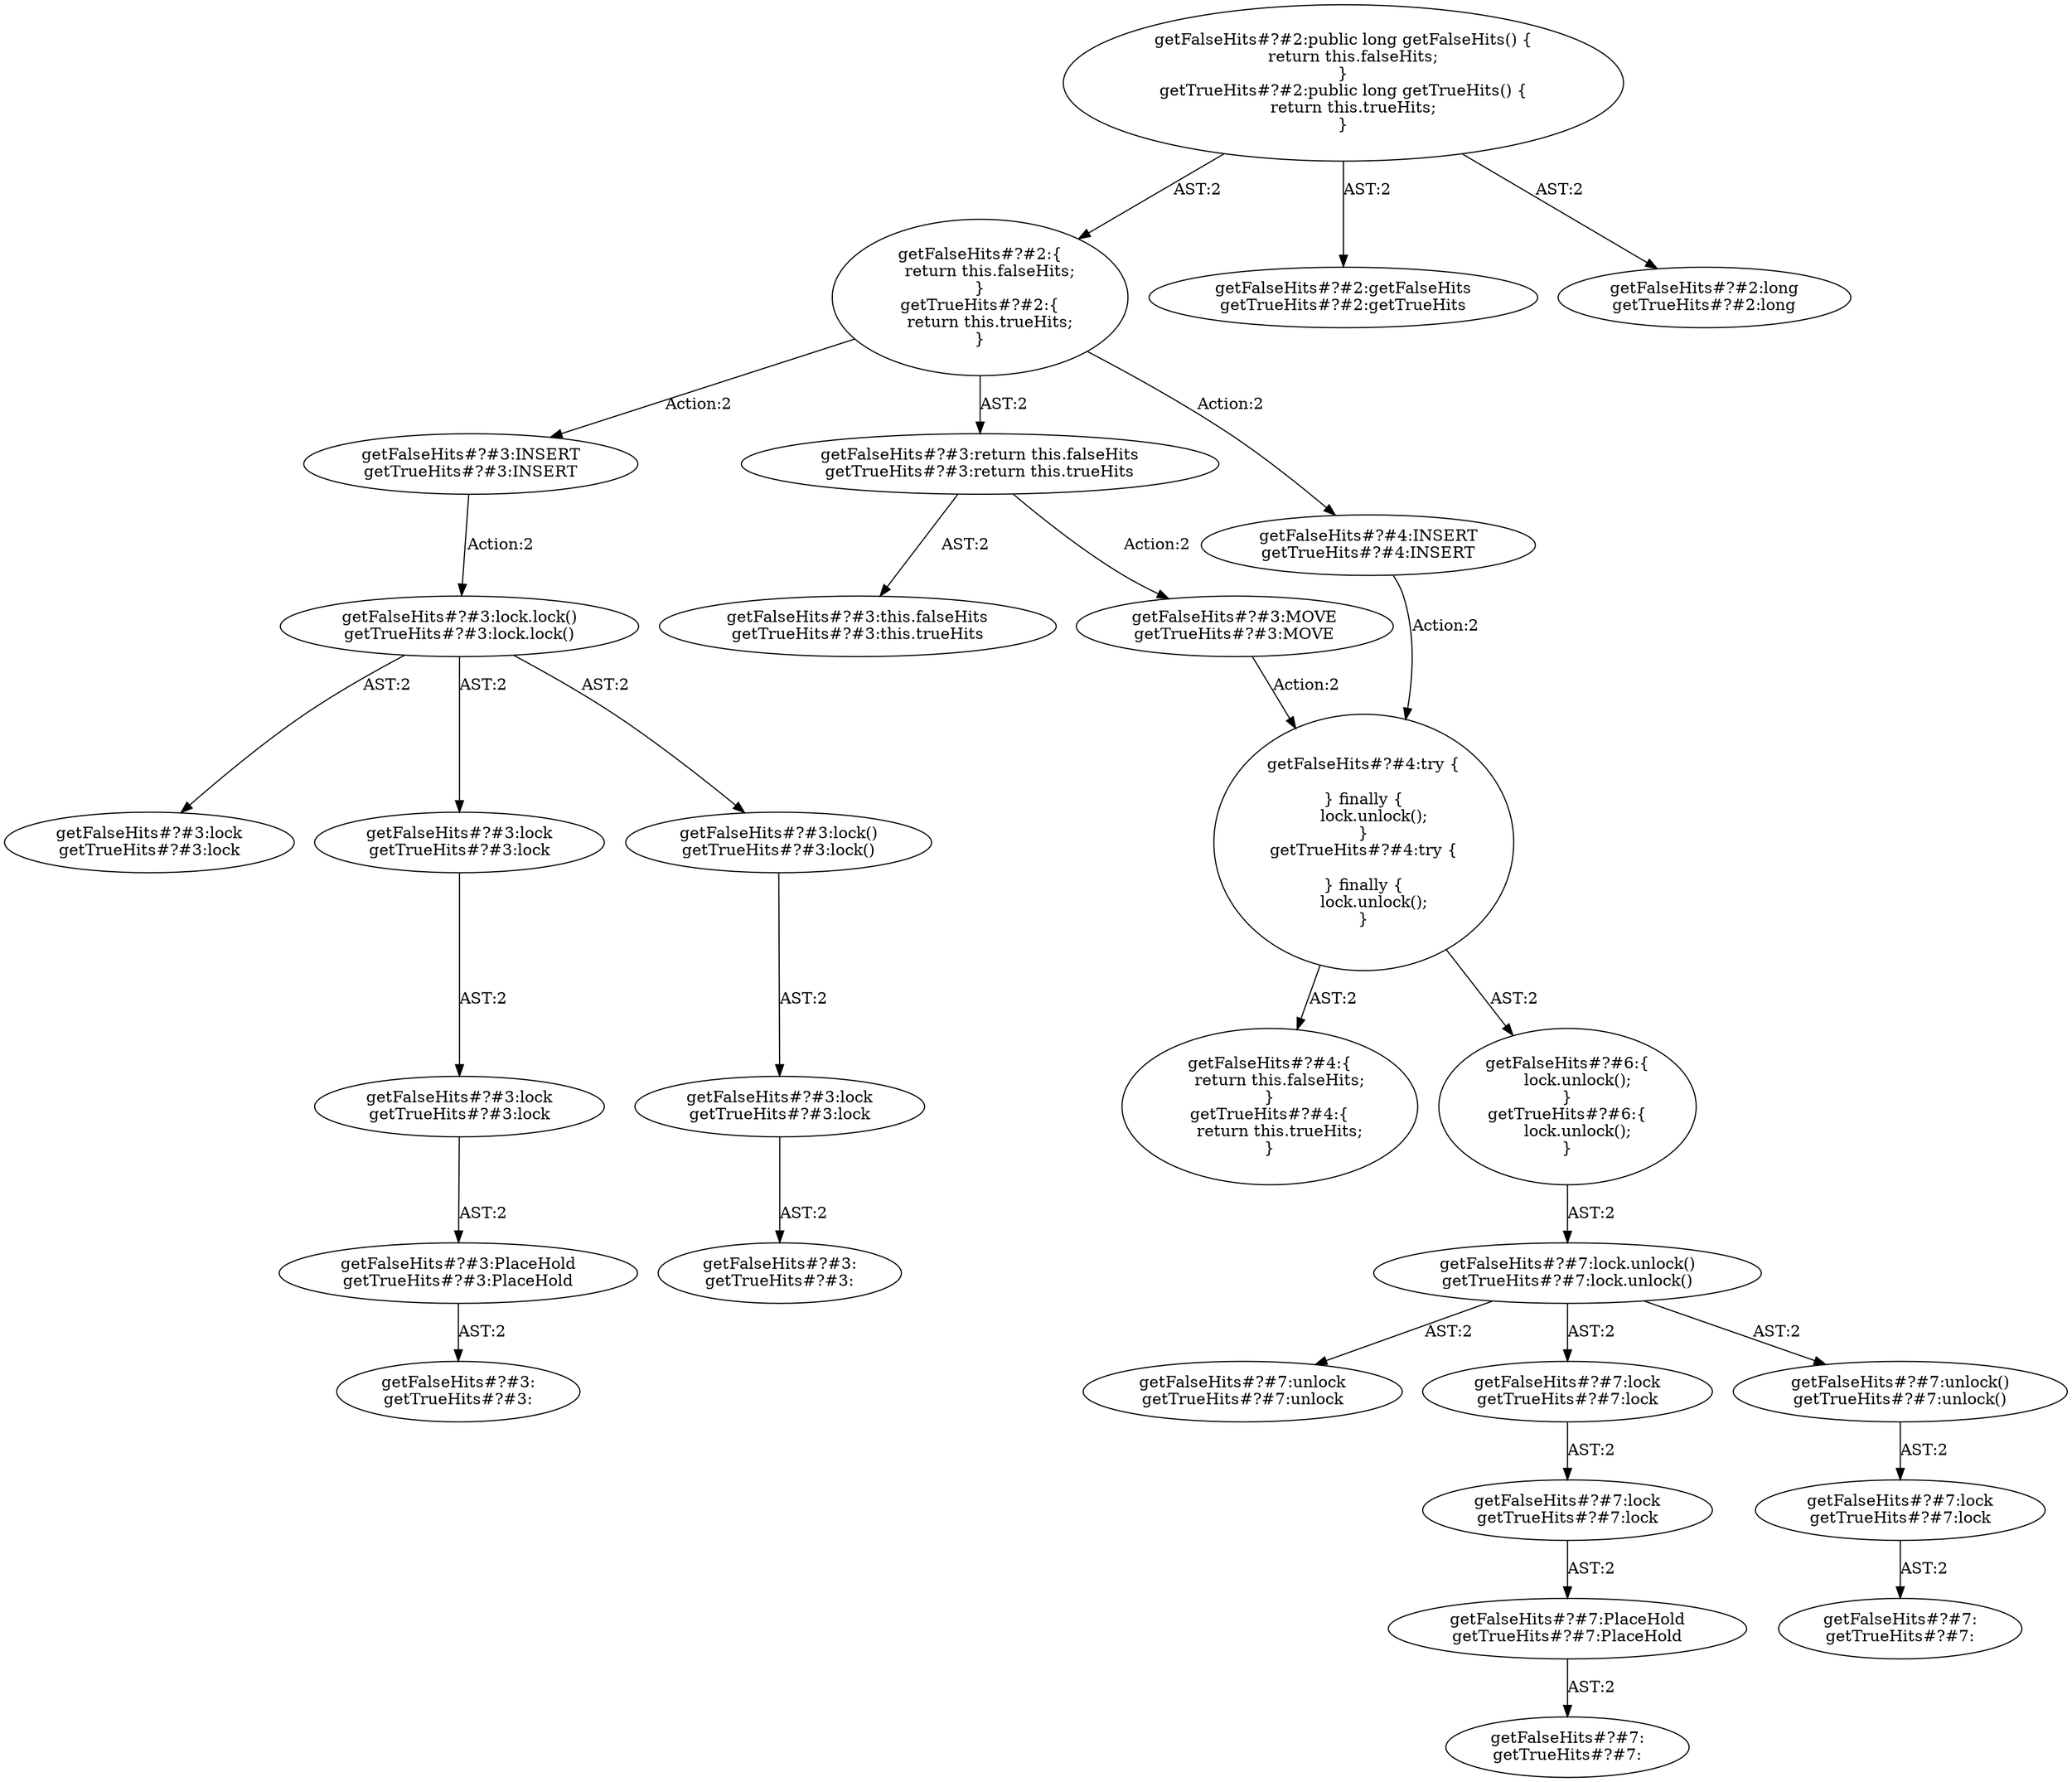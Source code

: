 digraph "Pattern" {
0 [label="getFalseHits#?#3:INSERT
getTrueHits#?#3:INSERT" shape=ellipse]
1 [label="getFalseHits#?#2:\{
    return this.falseHits;
\}
getTrueHits#?#2:\{
    return this.trueHits;
\}" shape=ellipse]
2 [label="getFalseHits#?#2:public long getFalseHits() \{
    return this.falseHits;
\}
getTrueHits#?#2:public long getTrueHits() \{
    return this.trueHits;
\}" shape=ellipse]
3 [label="getFalseHits#?#2:getFalseHits
getTrueHits#?#2:getTrueHits" shape=ellipse]
4 [label="getFalseHits#?#2:long
getTrueHits#?#2:long" shape=ellipse]
5 [label="getFalseHits#?#3:return this.falseHits
getTrueHits#?#3:return this.trueHits" shape=ellipse]
6 [label="getFalseHits#?#3:this.falseHits
getTrueHits#?#3:this.trueHits" shape=ellipse]
7 [label="getFalseHits#?#3:MOVE
getTrueHits#?#3:MOVE" shape=ellipse]
8 [label="getFalseHits#?#4:try \{

\} finally \{
    lock.unlock();
\}
getTrueHits#?#4:try \{

\} finally \{
    lock.unlock();
\}" shape=ellipse]
9 [label="getFalseHits#?#4:\{
    return this.falseHits;
\}
getTrueHits#?#4:\{
    return this.trueHits;
\}" shape=ellipse]
10 [label="getFalseHits#?#6:\{
    lock.unlock();
\}
getTrueHits#?#6:\{
    lock.unlock();
\}" shape=ellipse]
11 [label="getFalseHits#?#7:lock.unlock()
getTrueHits#?#7:lock.unlock()" shape=ellipse]
12 [label="getFalseHits#?#7:unlock
getTrueHits#?#7:unlock" shape=ellipse]
13 [label="getFalseHits#?#7:lock
getTrueHits#?#7:lock" shape=ellipse]
14 [label="getFalseHits#?#7:lock
getTrueHits#?#7:lock" shape=ellipse]
15 [label="getFalseHits#?#7:PlaceHold
getTrueHits#?#7:PlaceHold" shape=ellipse]
16 [label="getFalseHits#?#7:
getTrueHits#?#7:" shape=ellipse]
17 [label="getFalseHits#?#7:unlock()
getTrueHits#?#7:unlock()" shape=ellipse]
18 [label="getFalseHits#?#7:lock
getTrueHits#?#7:lock" shape=ellipse]
19 [label="getFalseHits#?#7:
getTrueHits#?#7:" shape=ellipse]
20 [label="getFalseHits#?#4:INSERT
getTrueHits#?#4:INSERT" shape=ellipse]
21 [label="getFalseHits#?#3:lock.lock()
getTrueHits#?#3:lock.lock()" shape=ellipse]
22 [label="getFalseHits#?#3:lock
getTrueHits#?#3:lock" shape=ellipse]
23 [label="getFalseHits#?#3:lock
getTrueHits#?#3:lock" shape=ellipse]
24 [label="getFalseHits#?#3:lock
getTrueHits#?#3:lock" shape=ellipse]
25 [label="getFalseHits#?#3:PlaceHold
getTrueHits#?#3:PlaceHold" shape=ellipse]
26 [label="getFalseHits#?#3:
getTrueHits#?#3:" shape=ellipse]
27 [label="getFalseHits#?#3:lock()
getTrueHits#?#3:lock()" shape=ellipse]
28 [label="getFalseHits#?#3:lock
getTrueHits#?#3:lock" shape=ellipse]
29 [label="getFalseHits#?#3:
getTrueHits#?#3:" shape=ellipse]
0 -> 21 [label="Action:2"];
1 -> 0 [label="Action:2"];
1 -> 5 [label="AST:2"];
1 -> 20 [label="Action:2"];
2 -> 1 [label="AST:2"];
2 -> 3 [label="AST:2"];
2 -> 4 [label="AST:2"];
5 -> 6 [label="AST:2"];
5 -> 7 [label="Action:2"];
7 -> 8 [label="Action:2"];
8 -> 9 [label="AST:2"];
8 -> 10 [label="AST:2"];
10 -> 11 [label="AST:2"];
11 -> 12 [label="AST:2"];
11 -> 13 [label="AST:2"];
11 -> 17 [label="AST:2"];
13 -> 14 [label="AST:2"];
14 -> 15 [label="AST:2"];
15 -> 16 [label="AST:2"];
17 -> 18 [label="AST:2"];
18 -> 19 [label="AST:2"];
20 -> 8 [label="Action:2"];
21 -> 22 [label="AST:2"];
21 -> 23 [label="AST:2"];
21 -> 27 [label="AST:2"];
23 -> 24 [label="AST:2"];
24 -> 25 [label="AST:2"];
25 -> 26 [label="AST:2"];
27 -> 28 [label="AST:2"];
28 -> 29 [label="AST:2"];
}